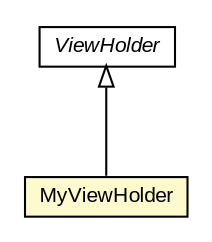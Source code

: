 #!/usr/local/bin/dot
#
# Class diagram 
# Generated by UMLGraph version R5_6-24-gf6e263 (http://www.umlgraph.org/)
#

digraph G {
	edge [fontname="arial",fontsize=10,labelfontname="arial",labelfontsize=10];
	node [fontname="arial",fontsize=10,shape=plaintext];
	nodesep=0.25;
	ranksep=0.5;
	// org.osmdroid.samplefragments.data.SampleMapSnapshot.MyAdapter.MyViewHolder
	c42174 [label=<<table title="org.osmdroid.samplefragments.data.SampleMapSnapshot.MyAdapter.MyViewHolder" border="0" cellborder="1" cellspacing="0" cellpadding="2" port="p" bgcolor="lemonChiffon" href="./SampleMapSnapshot.MyAdapter.MyViewHolder.html">
		<tr><td><table border="0" cellspacing="0" cellpadding="1">
<tr><td align="center" balign="center"> MyViewHolder </td></tr>
		</table></td></tr>
		</table>>, URL="./SampleMapSnapshot.MyAdapter.MyViewHolder.html", fontname="arial", fontcolor="black", fontsize=10.0];
	//org.osmdroid.samplefragments.data.SampleMapSnapshot.MyAdapter.MyViewHolder extends android.support.v7.widget.RecyclerView.ViewHolder
	c42306:p -> c42174:p [dir=back,arrowtail=empty];
	// android.support.v7.widget.RecyclerView.ViewHolder
	c42306 [label=<<table title="android.support.v7.widget.RecyclerView.ViewHolder" border="0" cellborder="1" cellspacing="0" cellpadding="2" port="p" href="http://java.sun.com/j2se/1.4.2/docs/api/android/support/v7/widget/RecyclerView/ViewHolder.html">
		<tr><td><table border="0" cellspacing="0" cellpadding="1">
<tr><td align="center" balign="center"><font face="arial italic"> ViewHolder </font></td></tr>
		</table></td></tr>
		</table>>, URL="http://java.sun.com/j2se/1.4.2/docs/api/android/support/v7/widget/RecyclerView/ViewHolder.html", fontname="arial", fontcolor="black", fontsize=10.0];
}

